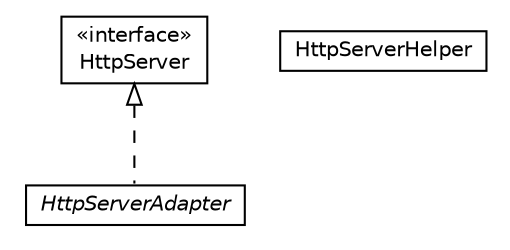#!/usr/local/bin/dot
#
# Class diagram 
# Generated by UMLGraph version R5_6-24-gf6e263 (http://www.umlgraph.org/)
#

digraph G {
	edge [fontname="Helvetica",fontsize=10,labelfontname="Helvetica",labelfontsize=10];
	node [fontname="Helvetica",fontsize=10,shape=plaintext];
	nodesep=0.25;
	ranksep=0.5;
	// org.qiweb.spi.server.HttpServer
	c3230 [label=<<table title="org.qiweb.spi.server.HttpServer" border="0" cellborder="1" cellspacing="0" cellpadding="2" port="p" href="./HttpServer.html">
		<tr><td><table border="0" cellspacing="0" cellpadding="1">
<tr><td align="center" balign="center"> &#171;interface&#187; </td></tr>
<tr><td align="center" balign="center"> HttpServer </td></tr>
		</table></td></tr>
		</table>>, URL="./HttpServer.html", fontname="Helvetica", fontcolor="black", fontsize=10.0];
	// org.qiweb.spi.server.HttpServerAdapter
	c3231 [label=<<table title="org.qiweb.spi.server.HttpServerAdapter" border="0" cellborder="1" cellspacing="0" cellpadding="2" port="p" href="./HttpServerAdapter.html">
		<tr><td><table border="0" cellspacing="0" cellpadding="1">
<tr><td align="center" balign="center"><font face="Helvetica-Oblique"> HttpServerAdapter </font></td></tr>
		</table></td></tr>
		</table>>, URL="./HttpServerAdapter.html", fontname="Helvetica", fontcolor="black", fontsize=10.0];
	// org.qiweb.spi.server.HttpServerHelper
	c3232 [label=<<table title="org.qiweb.spi.server.HttpServerHelper" border="0" cellborder="1" cellspacing="0" cellpadding="2" port="p" href="./HttpServerHelper.html">
		<tr><td><table border="0" cellspacing="0" cellpadding="1">
<tr><td align="center" balign="center"> HttpServerHelper </td></tr>
		</table></td></tr>
		</table>>, URL="./HttpServerHelper.html", fontname="Helvetica", fontcolor="black", fontsize=10.0];
	//org.qiweb.spi.server.HttpServerAdapter implements org.qiweb.spi.server.HttpServer
	c3230:p -> c3231:p [dir=back,arrowtail=empty,style=dashed];
}

